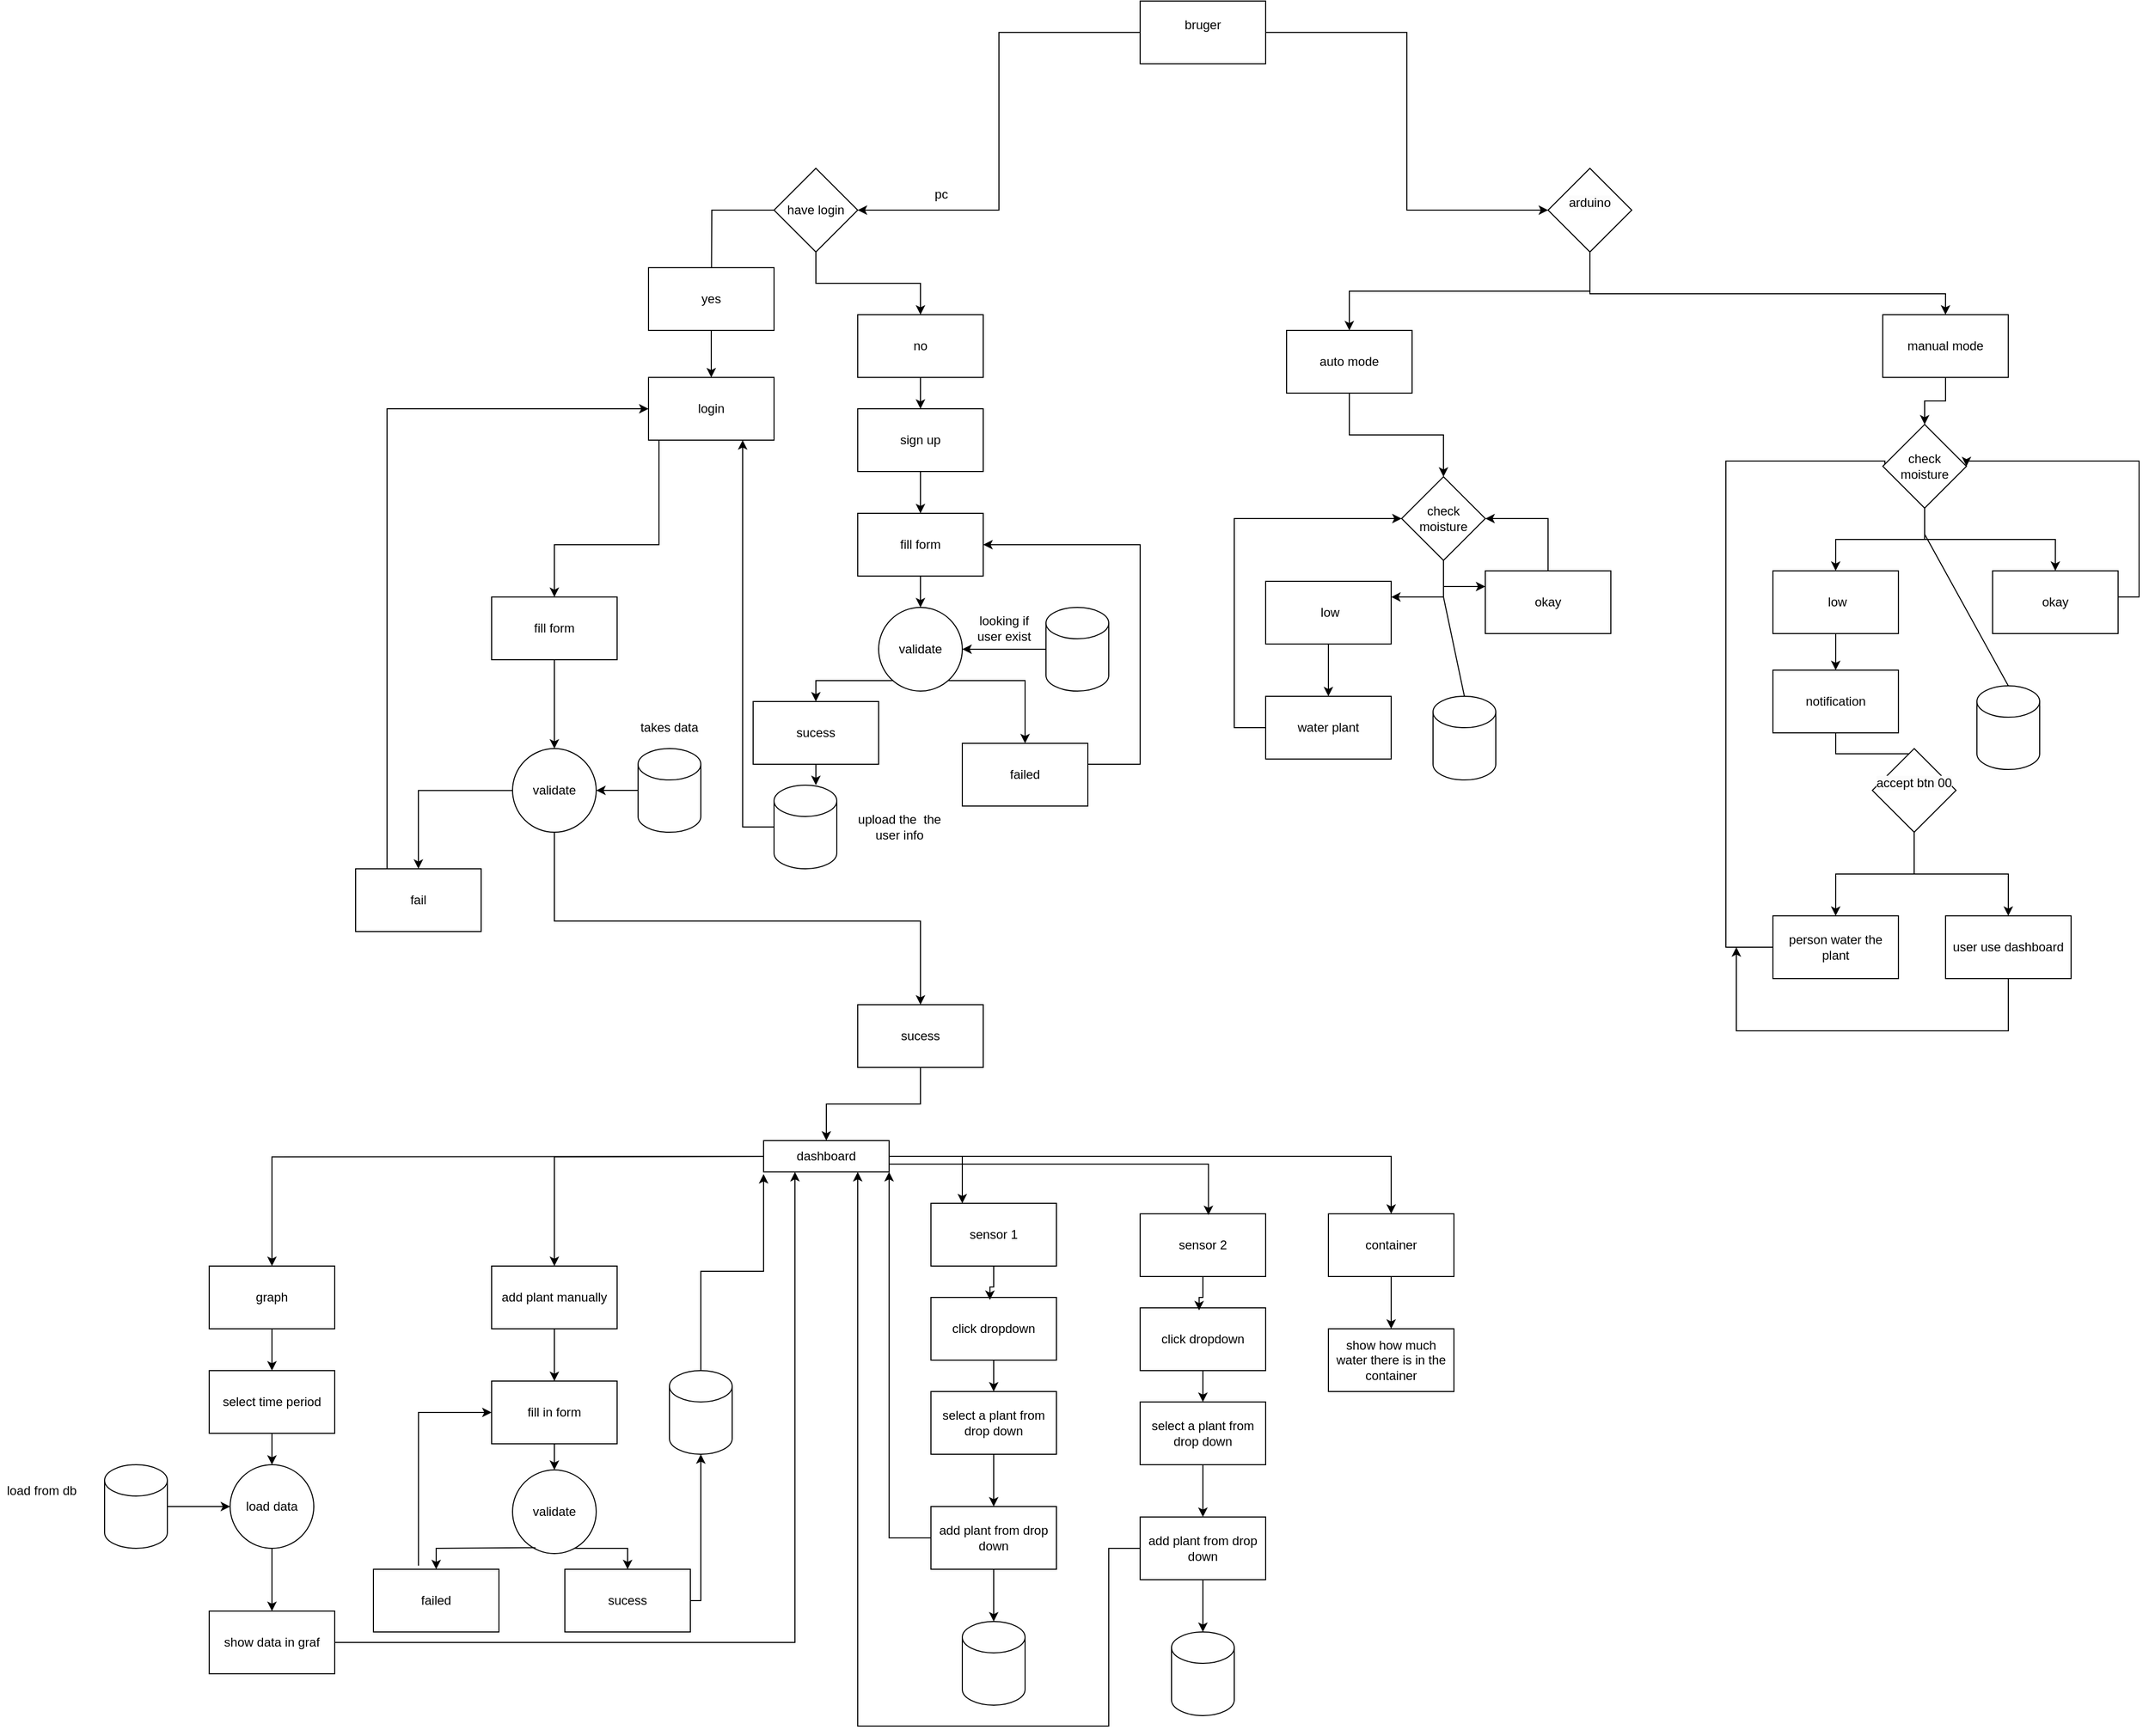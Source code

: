 <mxfile version="24.1.0" type="device">
  <diagram name="Side-1" id="1DClf3jlukeZJflMJpQg">
    <mxGraphModel dx="2501" dy="2013" grid="1" gridSize="10" guides="1" tooltips="1" connect="1" arrows="1" fold="1" page="1" pageScale="1" pageWidth="827" pageHeight="1169" math="0" shadow="0">
      <root>
        <mxCell id="0" />
        <mxCell id="1" parent="0" />
        <mxCell id="9zlRW39zHsfrHtjvYag8-5" style="edgeStyle=orthogonalEdgeStyle;rounded=0;orthogonalLoop=1;jettySize=auto;html=1;entryX=0;entryY=0.5;entryDx=0;entryDy=0;" parent="1" source="9zlRW39zHsfrHtjvYag8-1" target="pwq64sa0CObSFXBNoedR-68" edge="1">
          <mxGeometry relative="1" as="geometry">
            <mxPoint x="710" y="-630" as="targetPoint" />
          </mxGeometry>
        </mxCell>
        <mxCell id="pwq64sa0CObSFXBNoedR-9" style="edgeStyle=orthogonalEdgeStyle;rounded=0;orthogonalLoop=1;jettySize=auto;html=1;entryX=1;entryY=0.5;entryDx=0;entryDy=0;" parent="1" source="9zlRW39zHsfrHtjvYag8-1" target="pwq64sa0CObSFXBNoedR-8" edge="1">
          <mxGeometry relative="1" as="geometry" />
        </mxCell>
        <mxCell id="9zlRW39zHsfrHtjvYag8-1" value="bruger&lt;div&gt;&lt;br&gt;&lt;/div&gt;" style="rounded=0;whiteSpace=wrap;html=1;" parent="1" vertex="1">
          <mxGeometry x="320" y="-830" width="120" height="60" as="geometry" />
        </mxCell>
        <mxCell id="9zlRW39zHsfrHtjvYag8-90" style="edgeStyle=orthogonalEdgeStyle;rounded=0;orthogonalLoop=1;jettySize=auto;html=1;entryX=0.5;entryY=0;entryDx=0;entryDy=0;exitX=0.5;exitY=1;exitDx=0;exitDy=0;" parent="1" source="pwq64sa0CObSFXBNoedR-68" target="9zlRW39zHsfrHtjvYag8-19" edge="1">
          <mxGeometry relative="1" as="geometry">
            <mxPoint x="670" y="-570" as="sourcePoint" />
          </mxGeometry>
        </mxCell>
        <mxCell id="9zlRW39zHsfrHtjvYag8-91" style="edgeStyle=orthogonalEdgeStyle;rounded=0;orthogonalLoop=1;jettySize=auto;html=1;entryX=0.5;entryY=0;entryDx=0;entryDy=0;exitX=0.5;exitY=1;exitDx=0;exitDy=0;" parent="1" source="pwq64sa0CObSFXBNoedR-68" target="9zlRW39zHsfrHtjvYag8-20" edge="1">
          <mxGeometry relative="1" as="geometry">
            <mxPoint x="790" y="-570" as="sourcePoint" />
            <Array as="points">
              <mxPoint x="750" y="-550" />
              <mxPoint x="1090" y="-550" />
            </Array>
          </mxGeometry>
        </mxCell>
        <mxCell id="9zlRW39zHsfrHtjvYag8-100" style="edgeStyle=orthogonalEdgeStyle;rounded=0;orthogonalLoop=1;jettySize=auto;html=1;entryX=0.5;entryY=0;entryDx=0;entryDy=0;exitX=0;exitY=0;exitDx=0;exitDy=0;" parent="1" target="9zlRW39zHsfrHtjvYag8-96" edge="1">
          <mxGeometry relative="1" as="geometry">
            <mxPoint x="-20" y="274.97" as="sourcePoint" />
          </mxGeometry>
        </mxCell>
        <mxCell id="9zlRW39zHsfrHtjvYag8-101" style="edgeStyle=orthogonalEdgeStyle;rounded=0;orthogonalLoop=1;jettySize=auto;html=1;entryX=0.5;entryY=0;entryDx=0;entryDy=0;exitX=0;exitY=0;exitDx=0;exitDy=0;" parent="1" target="9zlRW39zHsfrHtjvYag8-97" edge="1">
          <mxGeometry relative="1" as="geometry">
            <mxPoint x="-20" y="274.97" as="sourcePoint" />
          </mxGeometry>
        </mxCell>
        <mxCell id="9zlRW39zHsfrHtjvYag8-103" style="edgeStyle=orthogonalEdgeStyle;rounded=0;orthogonalLoop=1;jettySize=auto;html=1;entryX=0.5;entryY=0;entryDx=0;entryDy=0;exitX=1;exitY=0.5;exitDx=0;exitDy=0;" parent="1" source="pwq64sa0CObSFXBNoedR-69" target="9zlRW39zHsfrHtjvYag8-99" edge="1">
          <mxGeometry relative="1" as="geometry">
            <mxPoint x="40" y="294.97" as="sourcePoint" />
          </mxGeometry>
        </mxCell>
        <mxCell id="9zlRW39zHsfrHtjvYag8-22" style="edgeStyle=orthogonalEdgeStyle;rounded=0;orthogonalLoop=1;jettySize=auto;html=1;entryX=0.5;entryY=0;entryDx=0;entryDy=0;" parent="1" source="9zlRW39zHsfrHtjvYag8-19" target="pwq64sa0CObSFXBNoedR-53" edge="1">
          <mxGeometry relative="1" as="geometry">
            <mxPoint x="610" y="-384.97" as="targetPoint" />
          </mxGeometry>
        </mxCell>
        <mxCell id="9zlRW39zHsfrHtjvYag8-19" value="auto mode" style="rounded=0;whiteSpace=wrap;html=1;" parent="1" vertex="1">
          <mxGeometry x="460.0" y="-514.97" width="120" height="60" as="geometry" />
        </mxCell>
        <mxCell id="9zlRW39zHsfrHtjvYag8-81" style="edgeStyle=orthogonalEdgeStyle;rounded=0;orthogonalLoop=1;jettySize=auto;html=1;entryX=0.5;entryY=0;entryDx=0;entryDy=0;" parent="1" source="9zlRW39zHsfrHtjvYag8-20" target="pwq64sa0CObSFXBNoedR-46" edge="1">
          <mxGeometry relative="1" as="geometry">
            <mxPoint x="1089.95" y="-414.97" as="targetPoint" />
          </mxGeometry>
        </mxCell>
        <mxCell id="9zlRW39zHsfrHtjvYag8-20" value="manual mode" style="rounded=0;whiteSpace=wrap;html=1;" parent="1" vertex="1">
          <mxGeometry x="1029.95" y="-530" width="120" height="60" as="geometry" />
        </mxCell>
        <mxCell id="pwq64sa0CObSFXBNoedR-58" style="edgeStyle=orthogonalEdgeStyle;rounded=0;orthogonalLoop=1;jettySize=auto;html=1;entryX=0.5;entryY=0;entryDx=0;entryDy=0;" parent="1" source="9zlRW39zHsfrHtjvYag8-23" target="9zlRW39zHsfrHtjvYag8-27" edge="1">
          <mxGeometry relative="1" as="geometry" />
        </mxCell>
        <mxCell id="9zlRW39zHsfrHtjvYag8-23" value="&amp;nbsp;low" style="rounded=0;whiteSpace=wrap;html=1;" parent="1" vertex="1">
          <mxGeometry x="440.0" y="-274.97" width="120" height="60" as="geometry" />
        </mxCell>
        <mxCell id="pwq64sa0CObSFXBNoedR-62" style="edgeStyle=orthogonalEdgeStyle;rounded=0;orthogonalLoop=1;jettySize=auto;html=1;entryX=1;entryY=0.5;entryDx=0;entryDy=0;" parent="1" source="9zlRW39zHsfrHtjvYag8-24" target="pwq64sa0CObSFXBNoedR-53" edge="1">
          <mxGeometry relative="1" as="geometry" />
        </mxCell>
        <mxCell id="9zlRW39zHsfrHtjvYag8-24" value="okay" style="rounded=0;whiteSpace=wrap;html=1;" parent="1" vertex="1">
          <mxGeometry x="650" y="-284.97" width="120" height="60" as="geometry" />
        </mxCell>
        <mxCell id="pwq64sa0CObSFXBNoedR-61" style="edgeStyle=orthogonalEdgeStyle;rounded=0;orthogonalLoop=1;jettySize=auto;html=1;entryX=0;entryY=0.5;entryDx=0;entryDy=0;" parent="1" source="9zlRW39zHsfrHtjvYag8-27" target="pwq64sa0CObSFXBNoedR-53" edge="1">
          <mxGeometry relative="1" as="geometry">
            <Array as="points">
              <mxPoint x="410" y="-134.97" />
              <mxPoint x="410" y="-334.97" />
            </Array>
          </mxGeometry>
        </mxCell>
        <mxCell id="9zlRW39zHsfrHtjvYag8-27" value="water plant" style="rounded=0;whiteSpace=wrap;html=1;" parent="1" vertex="1">
          <mxGeometry x="440.0" y="-164.97" width="120" height="60" as="geometry" />
        </mxCell>
        <mxCell id="9zlRW39zHsfrHtjvYag8-75" style="edgeStyle=orthogonalEdgeStyle;rounded=0;orthogonalLoop=1;jettySize=auto;html=1;entryX=0.5;entryY=0;entryDx=0;entryDy=0;" parent="1" source="9zlRW39zHsfrHtjvYag8-76" target="9zlRW39zHsfrHtjvYag8-82" edge="1">
          <mxGeometry relative="1" as="geometry">
            <mxPoint x="984.95" y="-210.0" as="targetPoint" />
          </mxGeometry>
        </mxCell>
        <mxCell id="9zlRW39zHsfrHtjvYag8-76" value="&amp;nbsp;low" style="rounded=0;whiteSpace=wrap;html=1;" parent="1" vertex="1">
          <mxGeometry x="924.95" y="-284.97" width="120" height="60" as="geometry" />
        </mxCell>
        <mxCell id="9zlRW39zHsfrHtjvYag8-77" style="edgeStyle=orthogonalEdgeStyle;rounded=0;orthogonalLoop=1;jettySize=auto;html=1;entryX=1;entryY=0.5;entryDx=0;entryDy=0;" parent="1" source="9zlRW39zHsfrHtjvYag8-78" target="pwq64sa0CObSFXBNoedR-46" edge="1">
          <mxGeometry relative="1" as="geometry">
            <mxPoint x="1142.99" y="-393.93" as="targetPoint" />
            <Array as="points">
              <mxPoint x="1275" y="-260" />
              <mxPoint x="1275" y="-390" />
              <mxPoint x="1110" y="-390" />
            </Array>
          </mxGeometry>
        </mxCell>
        <mxCell id="9zlRW39zHsfrHtjvYag8-78" value="okay" style="rounded=0;whiteSpace=wrap;html=1;" parent="1" vertex="1">
          <mxGeometry x="1134.95" y="-284.97" width="120" height="60" as="geometry" />
        </mxCell>
        <mxCell id="9zlRW39zHsfrHtjvYag8-79" style="edgeStyle=orthogonalEdgeStyle;rounded=0;orthogonalLoop=1;jettySize=auto;html=1;exitX=0;exitY=0.5;exitDx=0;exitDy=0;entryX=0;entryY=0;entryDx=0;entryDy=0;" parent="1" source="9zlRW39zHsfrHtjvYag8-92" target="pwq64sa0CObSFXBNoedR-46" edge="1">
          <mxGeometry relative="1" as="geometry">
            <mxPoint x="1031.99" y="-387.93" as="targetPoint" />
            <Array as="points">
              <mxPoint x="880" y="75.03" />
              <mxPoint x="880" y="-389.97" />
              <mxPoint x="1032" y="-389.97" />
              <mxPoint x="1032" y="-384.97" />
            </Array>
            <mxPoint x="879.95" y="-20.0" as="sourcePoint" />
          </mxGeometry>
        </mxCell>
        <mxCell id="pwq64sa0CObSFXBNoedR-2" style="edgeStyle=orthogonalEdgeStyle;rounded=0;orthogonalLoop=1;jettySize=auto;html=1;entryX=0.5;entryY=0;entryDx=0;entryDy=0;" parent="1" source="9zlRW39zHsfrHtjvYag8-82" target="pwq64sa0CObSFXBNoedR-50" edge="1">
          <mxGeometry relative="1" as="geometry">
            <mxPoint x="1050" y="-84.97" as="targetPoint" />
          </mxGeometry>
        </mxCell>
        <mxCell id="9zlRW39zHsfrHtjvYag8-82" value="notification" style="rounded=0;whiteSpace=wrap;html=1;" parent="1" vertex="1">
          <mxGeometry x="924.95" y="-190.0" width="120" height="60" as="geometry" />
        </mxCell>
        <mxCell id="9zlRW39zHsfrHtjvYag8-92" value="person water the plant" style="rounded=0;whiteSpace=wrap;html=1;" parent="1" vertex="1">
          <mxGeometry x="924.95" y="45.03" width="120" height="60" as="geometry" />
        </mxCell>
        <mxCell id="pwq64sa0CObSFXBNoedR-6" style="edgeStyle=orthogonalEdgeStyle;rounded=0;orthogonalLoop=1;jettySize=auto;html=1;" parent="1" source="9zlRW39zHsfrHtjvYag8-93" edge="1">
          <mxGeometry relative="1" as="geometry">
            <mxPoint x="890" y="75.03" as="targetPoint" />
            <Array as="points">
              <mxPoint x="1150" y="155.03" />
              <mxPoint x="890" y="155.03" />
            </Array>
          </mxGeometry>
        </mxCell>
        <mxCell id="9zlRW39zHsfrHtjvYag8-93" value="user use dashboard" style="rounded=0;whiteSpace=wrap;html=1;" parent="1" vertex="1">
          <mxGeometry x="1090" y="45.03" width="120" height="60" as="geometry" />
        </mxCell>
        <mxCell id="9zlRW39zHsfrHtjvYag8-126" style="edgeStyle=orthogonalEdgeStyle;rounded=0;orthogonalLoop=1;jettySize=auto;html=1;entryX=0.5;entryY=0;entryDx=0;entryDy=0;" parent="1" source="9zlRW39zHsfrHtjvYag8-96" target="9zlRW39zHsfrHtjvYag8-125" edge="1">
          <mxGeometry relative="1" as="geometry" />
        </mxCell>
        <mxCell id="9zlRW39zHsfrHtjvYag8-96" value="graph" style="rounded=0;whiteSpace=wrap;html=1;" parent="1" vertex="1">
          <mxGeometry x="-570" y="380" width="120" height="60" as="geometry" />
        </mxCell>
        <mxCell id="9zlRW39zHsfrHtjvYag8-117" style="edgeStyle=orthogonalEdgeStyle;rounded=0;orthogonalLoop=1;jettySize=auto;html=1;entryX=0.5;entryY=0;entryDx=0;entryDy=0;" parent="1" source="9zlRW39zHsfrHtjvYag8-97" target="9zlRW39zHsfrHtjvYag8-116" edge="1">
          <mxGeometry relative="1" as="geometry" />
        </mxCell>
        <mxCell id="9zlRW39zHsfrHtjvYag8-97" value="add plant manually" style="rounded=0;whiteSpace=wrap;html=1;" parent="1" vertex="1">
          <mxGeometry x="-300" y="380" width="120" height="60" as="geometry" />
        </mxCell>
        <mxCell id="9zlRW39zHsfrHtjvYag8-105" style="edgeStyle=orthogonalEdgeStyle;rounded=0;orthogonalLoop=1;jettySize=auto;html=1;entryX=0.5;entryY=0;entryDx=0;entryDy=0;" parent="1" source="9zlRW39zHsfrHtjvYag8-98" target="9zlRW39zHsfrHtjvYag8-104" edge="1">
          <mxGeometry relative="1" as="geometry" />
        </mxCell>
        <mxCell id="9zlRW39zHsfrHtjvYag8-98" value="click dropdown" style="rounded=0;whiteSpace=wrap;html=1;" parent="1" vertex="1">
          <mxGeometry x="120" y="410" width="120" height="60" as="geometry" />
        </mxCell>
        <mxCell id="pwq64sa0CObSFXBNoedR-104" style="edgeStyle=orthogonalEdgeStyle;rounded=0;orthogonalLoop=1;jettySize=auto;html=1;entryX=0.5;entryY=0;entryDx=0;entryDy=0;" parent="1" source="9zlRW39zHsfrHtjvYag8-99" target="pwq64sa0CObSFXBNoedR-105" edge="1">
          <mxGeometry relative="1" as="geometry">
            <mxPoint x="560" y="440" as="targetPoint" />
          </mxGeometry>
        </mxCell>
        <mxCell id="9zlRW39zHsfrHtjvYag8-99" value="container" style="rounded=0;whiteSpace=wrap;html=1;" parent="1" vertex="1">
          <mxGeometry x="500" y="330" width="120" height="60" as="geometry" />
        </mxCell>
        <mxCell id="9zlRW39zHsfrHtjvYag8-108" style="edgeStyle=orthogonalEdgeStyle;rounded=0;orthogonalLoop=1;jettySize=auto;html=1;entryX=0.5;entryY=0;entryDx=0;entryDy=0;" parent="1" source="9zlRW39zHsfrHtjvYag8-104" target="9zlRW39zHsfrHtjvYag8-107" edge="1">
          <mxGeometry relative="1" as="geometry" />
        </mxCell>
        <mxCell id="9zlRW39zHsfrHtjvYag8-104" value="select a plant from drop down" style="rounded=0;whiteSpace=wrap;html=1;" parent="1" vertex="1">
          <mxGeometry x="120" y="500" width="120" height="60" as="geometry" />
        </mxCell>
        <mxCell id="9zlRW39zHsfrHtjvYag8-109" style="edgeStyle=orthogonalEdgeStyle;rounded=0;orthogonalLoop=1;jettySize=auto;html=1;entryX=1;entryY=1;entryDx=0;entryDy=0;" parent="1" source="9zlRW39zHsfrHtjvYag8-107" target="pwq64sa0CObSFXBNoedR-69" edge="1">
          <mxGeometry relative="1" as="geometry">
            <Array as="points">
              <mxPoint x="80" y="640" />
            </Array>
            <mxPoint x="-20" y="314.97" as="targetPoint" />
          </mxGeometry>
        </mxCell>
        <mxCell id="9zlRW39zHsfrHtjvYag8-107" value="add plant from drop down" style="rounded=0;whiteSpace=wrap;html=1;" parent="1" vertex="1">
          <mxGeometry x="120" y="610" width="120" height="60" as="geometry" />
        </mxCell>
        <mxCell id="pwq64sa0CObSFXBNoedR-70" style="edgeStyle=orthogonalEdgeStyle;rounded=0;orthogonalLoop=1;jettySize=auto;html=1;entryX=0.5;entryY=0;entryDx=0;entryDy=0;" parent="1" source="9zlRW39zHsfrHtjvYag8-110" target="pwq64sa0CObSFXBNoedR-69" edge="1">
          <mxGeometry relative="1" as="geometry" />
        </mxCell>
        <mxCell id="9zlRW39zHsfrHtjvYag8-110" value="sucess" style="rounded=0;whiteSpace=wrap;html=1;" parent="1" vertex="1">
          <mxGeometry x="50" y="130" width="120" height="60" as="geometry" />
        </mxCell>
        <mxCell id="pwq64sa0CObSFXBNoedR-29" style="edgeStyle=orthogonalEdgeStyle;rounded=0;orthogonalLoop=1;jettySize=auto;html=1;entryX=0.5;entryY=0;entryDx=0;entryDy=0;" parent="1" source="9zlRW39zHsfrHtjvYag8-116" target="pwq64sa0CObSFXBNoedR-28" edge="1">
          <mxGeometry relative="1" as="geometry" />
        </mxCell>
        <mxCell id="9zlRW39zHsfrHtjvYag8-116" value="fill in form" style="rounded=0;whiteSpace=wrap;html=1;" parent="1" vertex="1">
          <mxGeometry x="-300" y="490" width="120" height="60" as="geometry" />
        </mxCell>
        <mxCell id="9zlRW39zHsfrHtjvYag8-122" style="edgeStyle=orthogonalEdgeStyle;rounded=0;orthogonalLoop=1;jettySize=auto;html=1;exitX=0.359;exitY=-0.057;exitDx=0;exitDy=0;entryX=0;entryY=0.5;entryDx=0;entryDy=0;exitPerimeter=0;" parent="1" source="9zlRW39zHsfrHtjvYag8-119" target="9zlRW39zHsfrHtjvYag8-116" edge="1">
          <mxGeometry relative="1" as="geometry">
            <mxPoint x="-430" y="590" as="sourcePoint" />
            <mxPoint x="-290" y="420" as="targetPoint" />
            <Array as="points">
              <mxPoint x="-370" y="520" />
            </Array>
          </mxGeometry>
        </mxCell>
        <mxCell id="9zlRW39zHsfrHtjvYag8-119" value="failed" style="rounded=0;whiteSpace=wrap;html=1;" parent="1" vertex="1">
          <mxGeometry x="-413" y="670" width="120" height="60" as="geometry" />
        </mxCell>
        <mxCell id="9zlRW39zHsfrHtjvYag8-120" value="sucess" style="rounded=0;whiteSpace=wrap;html=1;" parent="1" vertex="1">
          <mxGeometry x="-230" y="670" width="120" height="60" as="geometry" />
        </mxCell>
        <mxCell id="SKhCSX5TVFPyPtVUKftf-15" style="edgeStyle=orthogonalEdgeStyle;rounded=0;orthogonalLoop=1;jettySize=auto;html=1;entryX=0.5;entryY=0;entryDx=0;entryDy=0;" parent="1" source="9zlRW39zHsfrHtjvYag8-125" target="pwq64sa0CObSFXBNoedR-71" edge="1">
          <mxGeometry relative="1" as="geometry" />
        </mxCell>
        <mxCell id="9zlRW39zHsfrHtjvYag8-125" value="select time period" style="rounded=0;whiteSpace=wrap;html=1;" parent="1" vertex="1">
          <mxGeometry x="-570" y="480" width="120" height="60" as="geometry" />
        </mxCell>
        <mxCell id="pwq64sa0CObSFXBNoedR-12" style="edgeStyle=orthogonalEdgeStyle;rounded=0;orthogonalLoop=1;jettySize=auto;html=1;entryX=0.5;entryY=0;entryDx=0;entryDy=0;" parent="1" source="pwq64sa0CObSFXBNoedR-8" edge="1">
          <mxGeometry relative="1" as="geometry">
            <mxPoint x="-90" y="-530" as="targetPoint" />
          </mxGeometry>
        </mxCell>
        <mxCell id="pwq64sa0CObSFXBNoedR-13" style="edgeStyle=orthogonalEdgeStyle;rounded=0;orthogonalLoop=1;jettySize=auto;html=1;entryX=0.5;entryY=0;entryDx=0;entryDy=0;" parent="1" source="pwq64sa0CObSFXBNoedR-8" target="pwq64sa0CObSFXBNoedR-11" edge="1">
          <mxGeometry relative="1" as="geometry">
            <mxPoint x="80" y="-530" as="targetPoint" />
          </mxGeometry>
        </mxCell>
        <mxCell id="pwq64sa0CObSFXBNoedR-8" value="have login" style="rhombus;whiteSpace=wrap;html=1;" parent="1" vertex="1">
          <mxGeometry x="-30" y="-670" width="80" height="80" as="geometry" />
        </mxCell>
        <mxCell id="pwq64sa0CObSFXBNoedR-89" style="edgeStyle=orthogonalEdgeStyle;rounded=0;orthogonalLoop=1;jettySize=auto;html=1;entryX=0.5;entryY=0;entryDx=0;entryDy=0;" parent="1" source="pwq64sa0CObSFXBNoedR-10" target="pwq64sa0CObSFXBNoedR-88" edge="1">
          <mxGeometry relative="1" as="geometry" />
        </mxCell>
        <mxCell id="pwq64sa0CObSFXBNoedR-10" value="yes" style="rounded=0;whiteSpace=wrap;html=1;" parent="1" vertex="1">
          <mxGeometry x="-150" y="-574.97" width="120" height="60" as="geometry" />
        </mxCell>
        <mxCell id="pwq64sa0CObSFXBNoedR-18" style="edgeStyle=orthogonalEdgeStyle;rounded=0;orthogonalLoop=1;jettySize=auto;html=1;entryX=0.5;entryY=0;entryDx=0;entryDy=0;" parent="1" source="pwq64sa0CObSFXBNoedR-11" target="pwq64sa0CObSFXBNoedR-15" edge="1">
          <mxGeometry relative="1" as="geometry" />
        </mxCell>
        <mxCell id="pwq64sa0CObSFXBNoedR-11" value="no" style="rounded=0;whiteSpace=wrap;html=1;" parent="1" vertex="1">
          <mxGeometry x="50" y="-530" width="120" height="60" as="geometry" />
        </mxCell>
        <mxCell id="pwq64sa0CObSFXBNoedR-34" style="edgeStyle=orthogonalEdgeStyle;rounded=0;orthogonalLoop=1;jettySize=auto;html=1;entryX=0.5;entryY=0;entryDx=0;entryDy=0;" parent="1" source="pwq64sa0CObSFXBNoedR-15" target="pwq64sa0CObSFXBNoedR-33" edge="1">
          <mxGeometry relative="1" as="geometry" />
        </mxCell>
        <mxCell id="pwq64sa0CObSFXBNoedR-15" value="sign up" style="rounded=0;whiteSpace=wrap;html=1;" parent="1" vertex="1">
          <mxGeometry x="50" y="-440" width="120" height="60" as="geometry" />
        </mxCell>
        <mxCell id="pwq64sa0CObSFXBNoedR-19" value="sucess" style="rounded=0;whiteSpace=wrap;html=1;" parent="1" vertex="1">
          <mxGeometry x="-50" y="-160" width="120" height="60" as="geometry" />
        </mxCell>
        <mxCell id="pwq64sa0CObSFXBNoedR-42" style="edgeStyle=orthogonalEdgeStyle;rounded=0;orthogonalLoop=1;jettySize=auto;html=1;entryX=1;entryY=0.5;entryDx=0;entryDy=0;" parent="1" source="pwq64sa0CObSFXBNoedR-23" target="pwq64sa0CObSFXBNoedR-33" edge="1">
          <mxGeometry relative="1" as="geometry">
            <Array as="points">
              <mxPoint x="320" y="-100" />
              <mxPoint x="320" y="-310" />
            </Array>
          </mxGeometry>
        </mxCell>
        <mxCell id="pwq64sa0CObSFXBNoedR-23" value="failed" style="rounded=0;whiteSpace=wrap;html=1;" parent="1" vertex="1">
          <mxGeometry x="150" y="-120" width="120" height="60" as="geometry" />
        </mxCell>
        <mxCell id="pwq64sa0CObSFXBNoedR-30" style="edgeStyle=orthogonalEdgeStyle;rounded=0;orthogonalLoop=1;jettySize=auto;html=1;" parent="1" source="pwq64sa0CObSFXBNoedR-28" edge="1">
          <mxGeometry relative="1" as="geometry">
            <mxPoint x="-170" y="670" as="targetPoint" />
            <Array as="points">
              <mxPoint x="-170" y="650" />
            </Array>
          </mxGeometry>
        </mxCell>
        <mxCell id="pwq64sa0CObSFXBNoedR-28" value="validate" style="ellipse;whiteSpace=wrap;html=1;aspect=fixed;" parent="1" vertex="1">
          <mxGeometry x="-280" y="574.97" width="80" height="80" as="geometry" />
        </mxCell>
        <mxCell id="pwq64sa0CObSFXBNoedR-31" style="edgeStyle=orthogonalEdgeStyle;rounded=0;orthogonalLoop=1;jettySize=auto;html=1;exitX=0.274;exitY=0.93;exitDx=0;exitDy=0;entryX=0.5;entryY=0;entryDx=0;entryDy=0;exitPerimeter=0;" parent="1" source="pwq64sa0CObSFXBNoedR-28" target="9zlRW39zHsfrHtjvYag8-119" edge="1">
          <mxGeometry relative="1" as="geometry">
            <mxPoint x="-330" y="650" as="targetPoint" />
            <Array as="points">
              <mxPoint x="-268" y="649" />
              <mxPoint x="-353" y="650" />
            </Array>
          </mxGeometry>
        </mxCell>
        <mxCell id="pwq64sa0CObSFXBNoedR-36" style="edgeStyle=orthogonalEdgeStyle;rounded=0;orthogonalLoop=1;jettySize=auto;html=1;entryX=0.5;entryY=0;entryDx=0;entryDy=0;" parent="1" source="pwq64sa0CObSFXBNoedR-33" target="pwq64sa0CObSFXBNoedR-35" edge="1">
          <mxGeometry relative="1" as="geometry" />
        </mxCell>
        <mxCell id="pwq64sa0CObSFXBNoedR-33" value="fill form" style="rounded=0;whiteSpace=wrap;html=1;" parent="1" vertex="1">
          <mxGeometry x="50" y="-340" width="120" height="60" as="geometry" />
        </mxCell>
        <mxCell id="pwq64sa0CObSFXBNoedR-38" style="edgeStyle=orthogonalEdgeStyle;rounded=0;orthogonalLoop=1;jettySize=auto;html=1;entryX=0.5;entryY=0;entryDx=0;entryDy=0;" parent="1" source="pwq64sa0CObSFXBNoedR-35" target="pwq64sa0CObSFXBNoedR-19" edge="1">
          <mxGeometry relative="1" as="geometry">
            <Array as="points">
              <mxPoint x="10" y="-180" />
            </Array>
          </mxGeometry>
        </mxCell>
        <mxCell id="pwq64sa0CObSFXBNoedR-41" style="edgeStyle=orthogonalEdgeStyle;rounded=0;orthogonalLoop=1;jettySize=auto;html=1;entryX=0.5;entryY=0;entryDx=0;entryDy=0;" parent="1" source="pwq64sa0CObSFXBNoedR-35" target="pwq64sa0CObSFXBNoedR-23" edge="1">
          <mxGeometry relative="1" as="geometry">
            <Array as="points">
              <mxPoint x="210" y="-180" />
            </Array>
          </mxGeometry>
        </mxCell>
        <mxCell id="pwq64sa0CObSFXBNoedR-35" value="validate" style="ellipse;whiteSpace=wrap;html=1;aspect=fixed;" parent="1" vertex="1">
          <mxGeometry x="70" y="-250" width="80" height="80" as="geometry" />
        </mxCell>
        <mxCell id="pwq64sa0CObSFXBNoedR-97" style="edgeStyle=orthogonalEdgeStyle;rounded=0;orthogonalLoop=1;jettySize=auto;html=1;entryX=0.75;entryY=1;entryDx=0;entryDy=0;" parent="1" source="pwq64sa0CObSFXBNoedR-37" target="pwq64sa0CObSFXBNoedR-88" edge="1">
          <mxGeometry relative="1" as="geometry">
            <Array as="points">
              <mxPoint x="-60" y="-40" />
            </Array>
          </mxGeometry>
        </mxCell>
        <mxCell id="pwq64sa0CObSFXBNoedR-37" value="" style="shape=cylinder3;whiteSpace=wrap;html=1;boundedLbl=1;backgroundOutline=1;size=15;" parent="1" vertex="1">
          <mxGeometry x="-30" y="-80" width="60" height="80" as="geometry" />
        </mxCell>
        <mxCell id="pwq64sa0CObSFXBNoedR-39" style="edgeStyle=orthogonalEdgeStyle;rounded=0;orthogonalLoop=1;jettySize=auto;html=1;" parent="1" source="pwq64sa0CObSFXBNoedR-19" edge="1">
          <mxGeometry relative="1" as="geometry">
            <mxPoint x="10" y="-80" as="targetPoint" />
          </mxGeometry>
        </mxCell>
        <mxCell id="pwq64sa0CObSFXBNoedR-47" style="edgeStyle=orthogonalEdgeStyle;rounded=0;orthogonalLoop=1;jettySize=auto;html=1;entryX=0.5;entryY=0;entryDx=0;entryDy=0;" parent="1" source="pwq64sa0CObSFXBNoedR-46" target="9zlRW39zHsfrHtjvYag8-76" edge="1">
          <mxGeometry relative="1" as="geometry" />
        </mxCell>
        <mxCell id="pwq64sa0CObSFXBNoedR-49" style="edgeStyle=orthogonalEdgeStyle;rounded=0;orthogonalLoop=1;jettySize=auto;html=1;entryX=0.5;entryY=0;entryDx=0;entryDy=0;exitX=0.5;exitY=1;exitDx=0;exitDy=0;" parent="1" source="pwq64sa0CObSFXBNoedR-46" target="9zlRW39zHsfrHtjvYag8-78" edge="1">
          <mxGeometry relative="1" as="geometry" />
        </mxCell>
        <mxCell id="pwq64sa0CObSFXBNoedR-46" value="check moisture" style="rhombus;whiteSpace=wrap;html=1;" parent="1" vertex="1">
          <mxGeometry x="1030" y="-424.97" width="80" height="80" as="geometry" />
        </mxCell>
        <mxCell id="pwq64sa0CObSFXBNoedR-51" style="edgeStyle=orthogonalEdgeStyle;rounded=0;orthogonalLoop=1;jettySize=auto;html=1;entryX=0.5;entryY=0;entryDx=0;entryDy=0;" parent="1" source="pwq64sa0CObSFXBNoedR-50" target="9zlRW39zHsfrHtjvYag8-92" edge="1">
          <mxGeometry relative="1" as="geometry" />
        </mxCell>
        <mxCell id="pwq64sa0CObSFXBNoedR-52" style="edgeStyle=orthogonalEdgeStyle;rounded=0;orthogonalLoop=1;jettySize=auto;html=1;entryX=0.5;entryY=0;entryDx=0;entryDy=0;" parent="1" source="pwq64sa0CObSFXBNoedR-50" target="9zlRW39zHsfrHtjvYag8-93" edge="1">
          <mxGeometry relative="1" as="geometry" />
        </mxCell>
        <mxCell id="pwq64sa0CObSFXBNoedR-50" value="&#xa;&lt;span style=&quot;color: rgb(0, 0, 0); font-family: Helvetica; font-size: 12px; font-style: normal; font-variant-ligatures: normal; font-variant-caps: normal; font-weight: 400; letter-spacing: normal; orphans: 2; text-align: center; text-indent: 0px; text-transform: none; widows: 2; word-spacing: 0px; -webkit-text-stroke-width: 0px; white-space: normal; background-color: rgb(251, 251, 251); text-decoration-thickness: initial; text-decoration-style: initial; text-decoration-color: initial; display: inline !important; float: none;&quot;&gt;accept btn 00&lt;/span&gt;&#xa;&#xa;" style="rhombus;whiteSpace=wrap;html=1;" parent="1" vertex="1">
          <mxGeometry x="1020" y="-114.97" width="80" height="80" as="geometry" />
        </mxCell>
        <mxCell id="pwq64sa0CObSFXBNoedR-56" style="edgeStyle=orthogonalEdgeStyle;rounded=0;orthogonalLoop=1;jettySize=auto;html=1;entryX=0;entryY=0.25;entryDx=0;entryDy=0;" parent="1" source="pwq64sa0CObSFXBNoedR-53" target="9zlRW39zHsfrHtjvYag8-24" edge="1">
          <mxGeometry relative="1" as="geometry" />
        </mxCell>
        <mxCell id="pwq64sa0CObSFXBNoedR-57" style="edgeStyle=orthogonalEdgeStyle;rounded=0;orthogonalLoop=1;jettySize=auto;html=1;entryX=1;entryY=0.25;entryDx=0;entryDy=0;exitX=0.5;exitY=1;exitDx=0;exitDy=0;" parent="1" source="pwq64sa0CObSFXBNoedR-53" target="9zlRW39zHsfrHtjvYag8-23" edge="1">
          <mxGeometry relative="1" as="geometry">
            <Array as="points">
              <mxPoint x="610" y="-260" />
            </Array>
          </mxGeometry>
        </mxCell>
        <mxCell id="pwq64sa0CObSFXBNoedR-53" value="check moisture" style="rhombus;whiteSpace=wrap;html=1;" parent="1" vertex="1">
          <mxGeometry x="570" y="-374.97" width="80" height="80" as="geometry" />
        </mxCell>
        <mxCell id="pwq64sa0CObSFXBNoedR-54" value="" style="shape=cylinder3;whiteSpace=wrap;html=1;boundedLbl=1;backgroundOutline=1;size=15;" parent="1" vertex="1">
          <mxGeometry x="600" y="-164.97" width="60" height="80" as="geometry" />
        </mxCell>
        <mxCell id="pwq64sa0CObSFXBNoedR-63" value="" style="shape=cylinder3;whiteSpace=wrap;html=1;boundedLbl=1;backgroundOutline=1;size=15;" parent="1" vertex="1">
          <mxGeometry x="150" y="720" width="60" height="80" as="geometry" />
        </mxCell>
        <mxCell id="pwq64sa0CObSFXBNoedR-64" style="edgeStyle=orthogonalEdgeStyle;rounded=0;orthogonalLoop=1;jettySize=auto;html=1;entryX=0.5;entryY=0;entryDx=0;entryDy=0;entryPerimeter=0;" parent="1" source="9zlRW39zHsfrHtjvYag8-107" target="pwq64sa0CObSFXBNoedR-63" edge="1">
          <mxGeometry relative="1" as="geometry" />
        </mxCell>
        <mxCell id="pwq64sa0CObSFXBNoedR-67" style="edgeStyle=orthogonalEdgeStyle;rounded=0;orthogonalLoop=1;jettySize=auto;html=1;exitX=0.5;exitY=0;exitDx=0;exitDy=0;exitPerimeter=0;" parent="1" source="pwq64sa0CObSFXBNoedR-65" edge="1">
          <mxGeometry relative="1" as="geometry">
            <mxPoint x="-40" y="292" as="targetPoint" />
            <Array as="points">
              <mxPoint x="-100" y="385" />
              <mxPoint x="-40" y="385" />
              <mxPoint x="-40" y="292" />
            </Array>
          </mxGeometry>
        </mxCell>
        <mxCell id="pwq64sa0CObSFXBNoedR-65" value="" style="shape=cylinder3;whiteSpace=wrap;html=1;boundedLbl=1;backgroundOutline=1;size=15;" parent="1" vertex="1">
          <mxGeometry x="-130" y="480" width="60" height="80" as="geometry" />
        </mxCell>
        <mxCell id="pwq64sa0CObSFXBNoedR-66" style="edgeStyle=orthogonalEdgeStyle;rounded=0;orthogonalLoop=1;jettySize=auto;html=1;entryX=0.5;entryY=1;entryDx=0;entryDy=0;entryPerimeter=0;" parent="1" source="9zlRW39zHsfrHtjvYag8-120" target="pwq64sa0CObSFXBNoedR-65" edge="1">
          <mxGeometry relative="1" as="geometry">
            <Array as="points">
              <mxPoint x="-100" y="700" />
            </Array>
          </mxGeometry>
        </mxCell>
        <mxCell id="pwq64sa0CObSFXBNoedR-68" value="&#xa;&lt;span style=&quot;color: rgb(0, 0, 0); font-family: Helvetica; font-size: 12px; font-style: normal; font-variant-ligatures: normal; font-variant-caps: normal; font-weight: 400; letter-spacing: normal; orphans: 2; text-align: center; text-indent: 0px; text-transform: none; widows: 2; word-spacing: 0px; -webkit-text-stroke-width: 0px; white-space: normal; background-color: rgb(251, 251, 251); text-decoration-thickness: initial; text-decoration-style: initial; text-decoration-color: initial; display: inline !important; float: none;&quot;&gt;arduino&lt;/span&gt;&#xa;&#xa;" style="rhombus;whiteSpace=wrap;html=1;" parent="1" vertex="1">
          <mxGeometry x="710" y="-670" width="80" height="80" as="geometry" />
        </mxCell>
        <mxCell id="YuXL9b2a0F_cXSfwDGwj-2" style="edgeStyle=orthogonalEdgeStyle;rounded=0;orthogonalLoop=1;jettySize=auto;html=1;entryX=0.25;entryY=0;entryDx=0;entryDy=0;" parent="1" source="pwq64sa0CObSFXBNoedR-69" target="YuXL9b2a0F_cXSfwDGwj-1" edge="1">
          <mxGeometry relative="1" as="geometry" />
        </mxCell>
        <mxCell id="pwq64sa0CObSFXBNoedR-69" value="dashboard" style="rounded=0;whiteSpace=wrap;html=1;" parent="1" vertex="1">
          <mxGeometry x="-40" y="260" width="120" height="30" as="geometry" />
        </mxCell>
        <mxCell id="SKhCSX5TVFPyPtVUKftf-14" style="edgeStyle=orthogonalEdgeStyle;rounded=0;orthogonalLoop=1;jettySize=auto;html=1;entryX=0.5;entryY=0;entryDx=0;entryDy=0;" parent="1" source="pwq64sa0CObSFXBNoedR-71" target="SKhCSX5TVFPyPtVUKftf-13" edge="1">
          <mxGeometry relative="1" as="geometry" />
        </mxCell>
        <mxCell id="pwq64sa0CObSFXBNoedR-71" value="load data" style="ellipse;whiteSpace=wrap;html=1;aspect=fixed;" parent="1" vertex="1">
          <mxGeometry x="-550" y="570" width="80" height="80" as="geometry" />
        </mxCell>
        <mxCell id="pwq64sa0CObSFXBNoedR-92" style="edgeStyle=orthogonalEdgeStyle;rounded=0;orthogonalLoop=1;jettySize=auto;html=1;entryX=0.5;entryY=0;entryDx=0;entryDy=0;" parent="1" source="pwq64sa0CObSFXBNoedR-74" target="pwq64sa0CObSFXBNoedR-91" edge="1">
          <mxGeometry relative="1" as="geometry" />
        </mxCell>
        <mxCell id="pwq64sa0CObSFXBNoedR-94" style="edgeStyle=orthogonalEdgeStyle;rounded=0;orthogonalLoop=1;jettySize=auto;html=1;entryX=0.5;entryY=0;entryDx=0;entryDy=0;" parent="1" source="pwq64sa0CObSFXBNoedR-74" target="9zlRW39zHsfrHtjvYag8-110" edge="1">
          <mxGeometry relative="1" as="geometry">
            <Array as="points">
              <mxPoint x="-240" y="50" />
              <mxPoint x="110" y="50" />
            </Array>
          </mxGeometry>
        </mxCell>
        <mxCell id="pwq64sa0CObSFXBNoedR-74" value="validate" style="ellipse;whiteSpace=wrap;html=1;aspect=fixed;" parent="1" vertex="1">
          <mxGeometry x="-280" y="-114.94" width="80" height="80" as="geometry" />
        </mxCell>
        <mxCell id="pwq64sa0CObSFXBNoedR-86" style="edgeStyle=orthogonalEdgeStyle;rounded=0;orthogonalLoop=1;jettySize=auto;html=1;entryX=0.5;entryY=0;entryDx=0;entryDy=0;" parent="1" source="pwq64sa0CObSFXBNoedR-83" target="pwq64sa0CObSFXBNoedR-74" edge="1">
          <mxGeometry relative="1" as="geometry" />
        </mxCell>
        <mxCell id="pwq64sa0CObSFXBNoedR-83" value="fill form" style="rounded=0;whiteSpace=wrap;html=1;" parent="1" vertex="1">
          <mxGeometry x="-300" y="-259.97" width="120" height="60" as="geometry" />
        </mxCell>
        <mxCell id="pwq64sa0CObSFXBNoedR-90" style="edgeStyle=orthogonalEdgeStyle;rounded=0;orthogonalLoop=1;jettySize=auto;html=1;entryX=0.5;entryY=0;entryDx=0;entryDy=0;" parent="1" source="pwq64sa0CObSFXBNoedR-88" target="pwq64sa0CObSFXBNoedR-83" edge="1">
          <mxGeometry relative="1" as="geometry">
            <Array as="points">
              <mxPoint x="-140" y="-310" />
            </Array>
          </mxGeometry>
        </mxCell>
        <mxCell id="pwq64sa0CObSFXBNoedR-88" value="login" style="rounded=0;whiteSpace=wrap;html=1;" parent="1" vertex="1">
          <mxGeometry x="-150" y="-470" width="120" height="60" as="geometry" />
        </mxCell>
        <mxCell id="pwq64sa0CObSFXBNoedR-93" style="edgeStyle=orthogonalEdgeStyle;rounded=0;orthogonalLoop=1;jettySize=auto;html=1;exitX=0.25;exitY=0;exitDx=0;exitDy=0;entryX=0;entryY=0.5;entryDx=0;entryDy=0;" parent="1" source="pwq64sa0CObSFXBNoedR-91" target="pwq64sa0CObSFXBNoedR-88" edge="1">
          <mxGeometry relative="1" as="geometry">
            <Array as="points">
              <mxPoint x="-400" y="-440" />
            </Array>
          </mxGeometry>
        </mxCell>
        <mxCell id="pwq64sa0CObSFXBNoedR-91" value="fail" style="rounded=0;whiteSpace=wrap;html=1;" parent="1" vertex="1">
          <mxGeometry x="-430" y="0.03" width="120" height="60" as="geometry" />
        </mxCell>
        <mxCell id="pwq64sa0CObSFXBNoedR-98" value="pc" style="text;html=1;align=center;verticalAlign=middle;whiteSpace=wrap;rounded=0;" parent="1" vertex="1">
          <mxGeometry x="100" y="-660" width="60" height="30" as="geometry" />
        </mxCell>
        <mxCell id="pwq64sa0CObSFXBNoedR-100" value="" style="shape=cylinder3;whiteSpace=wrap;html=1;boundedLbl=1;backgroundOutline=1;size=15;" parent="1" vertex="1">
          <mxGeometry x="1120" y="-174.97" width="60" height="80" as="geometry" />
        </mxCell>
        <mxCell id="pwq64sa0CObSFXBNoedR-102" value="" style="endArrow=none;html=1;rounded=0;exitX=0.5;exitY=0;exitDx=0;exitDy=0;exitPerimeter=0;" parent="1" source="pwq64sa0CObSFXBNoedR-100" edge="1">
          <mxGeometry width="50" height="50" relative="1" as="geometry">
            <mxPoint x="1130" y="-170" as="sourcePoint" />
            <mxPoint x="1070" y="-320" as="targetPoint" />
          </mxGeometry>
        </mxCell>
        <mxCell id="pwq64sa0CObSFXBNoedR-105" value="show how much water there is in the container" style="rounded=0;whiteSpace=wrap;html=1;" parent="1" vertex="1">
          <mxGeometry x="500" y="440" width="120" height="60" as="geometry" />
        </mxCell>
        <mxCell id="pwq64sa0CObSFXBNoedR-107" value="" style="endArrow=none;html=1;rounded=0;exitX=0.5;exitY=0;exitDx=0;exitDy=0;exitPerimeter=0;" parent="1" source="pwq64sa0CObSFXBNoedR-54" edge="1">
          <mxGeometry width="50" height="50" relative="1" as="geometry">
            <mxPoint x="710" y="-60" as="sourcePoint" />
            <mxPoint x="610" y="-260" as="targetPoint" />
          </mxGeometry>
        </mxCell>
        <mxCell id="YuXL9b2a0F_cXSfwDGwj-1" value="sensor 1" style="rounded=0;whiteSpace=wrap;html=1;" parent="1" vertex="1">
          <mxGeometry x="120" y="320" width="120" height="60" as="geometry" />
        </mxCell>
        <mxCell id="YuXL9b2a0F_cXSfwDGwj-3" style="edgeStyle=orthogonalEdgeStyle;rounded=0;orthogonalLoop=1;jettySize=auto;html=1;entryX=0.47;entryY=0.04;entryDx=0;entryDy=0;entryPerimeter=0;" parent="1" source="YuXL9b2a0F_cXSfwDGwj-1" target="9zlRW39zHsfrHtjvYag8-98" edge="1">
          <mxGeometry relative="1" as="geometry" />
        </mxCell>
        <mxCell id="YuXL9b2a0F_cXSfwDGwj-6" style="edgeStyle=orthogonalEdgeStyle;rounded=0;orthogonalLoop=1;jettySize=auto;html=1;entryX=0;entryY=0.5;entryDx=0;entryDy=0;" parent="1" source="YuXL9b2a0F_cXSfwDGwj-4" target="pwq64sa0CObSFXBNoedR-71" edge="1">
          <mxGeometry relative="1" as="geometry" />
        </mxCell>
        <mxCell id="YuXL9b2a0F_cXSfwDGwj-4" value="" style="shape=cylinder3;whiteSpace=wrap;html=1;boundedLbl=1;backgroundOutline=1;size=15;" parent="1" vertex="1">
          <mxGeometry x="-670" y="570" width="60" height="80" as="geometry" />
        </mxCell>
        <mxCell id="YuXL9b2a0F_cXSfwDGwj-7" style="edgeStyle=orthogonalEdgeStyle;rounded=0;orthogonalLoop=1;jettySize=auto;html=1;entryX=0.5;entryY=0;entryDx=0;entryDy=0;" parent="1" source="YuXL9b2a0F_cXSfwDGwj-8" target="YuXL9b2a0F_cXSfwDGwj-10" edge="1">
          <mxGeometry relative="1" as="geometry" />
        </mxCell>
        <mxCell id="YuXL9b2a0F_cXSfwDGwj-8" value="click dropdown" style="rounded=0;whiteSpace=wrap;html=1;" parent="1" vertex="1">
          <mxGeometry x="320" y="420" width="120" height="60" as="geometry" />
        </mxCell>
        <mxCell id="YuXL9b2a0F_cXSfwDGwj-9" style="edgeStyle=orthogonalEdgeStyle;rounded=0;orthogonalLoop=1;jettySize=auto;html=1;entryX=0.5;entryY=0;entryDx=0;entryDy=0;" parent="1" source="YuXL9b2a0F_cXSfwDGwj-10" target="YuXL9b2a0F_cXSfwDGwj-11" edge="1">
          <mxGeometry relative="1" as="geometry" />
        </mxCell>
        <mxCell id="YuXL9b2a0F_cXSfwDGwj-10" value="select a plant from drop down" style="rounded=0;whiteSpace=wrap;html=1;" parent="1" vertex="1">
          <mxGeometry x="320" y="510" width="120" height="60" as="geometry" />
        </mxCell>
        <mxCell id="SKhCSX5TVFPyPtVUKftf-16" style="edgeStyle=orthogonalEdgeStyle;rounded=0;orthogonalLoop=1;jettySize=auto;html=1;entryX=0.75;entryY=1;entryDx=0;entryDy=0;" parent="1" source="YuXL9b2a0F_cXSfwDGwj-11" target="pwq64sa0CObSFXBNoedR-69" edge="1">
          <mxGeometry relative="1" as="geometry">
            <Array as="points">
              <mxPoint x="290" y="650" />
              <mxPoint x="290" y="820" />
              <mxPoint x="50" y="820" />
            </Array>
          </mxGeometry>
        </mxCell>
        <mxCell id="YuXL9b2a0F_cXSfwDGwj-11" value="add plant from drop down" style="rounded=0;whiteSpace=wrap;html=1;" parent="1" vertex="1">
          <mxGeometry x="320" y="620" width="120" height="60" as="geometry" />
        </mxCell>
        <mxCell id="YuXL9b2a0F_cXSfwDGwj-12" value="" style="shape=cylinder3;whiteSpace=wrap;html=1;boundedLbl=1;backgroundOutline=1;size=15;" parent="1" vertex="1">
          <mxGeometry x="350" y="730" width="60" height="80" as="geometry" />
        </mxCell>
        <mxCell id="YuXL9b2a0F_cXSfwDGwj-13" style="edgeStyle=orthogonalEdgeStyle;rounded=0;orthogonalLoop=1;jettySize=auto;html=1;entryX=0.5;entryY=0;entryDx=0;entryDy=0;entryPerimeter=0;" parent="1" source="YuXL9b2a0F_cXSfwDGwj-11" target="YuXL9b2a0F_cXSfwDGwj-12" edge="1">
          <mxGeometry relative="1" as="geometry" />
        </mxCell>
        <mxCell id="YuXL9b2a0F_cXSfwDGwj-14" value="sensor 2" style="rounded=0;whiteSpace=wrap;html=1;" parent="1" vertex="1">
          <mxGeometry x="320" y="330" width="120" height="60" as="geometry" />
        </mxCell>
        <mxCell id="YuXL9b2a0F_cXSfwDGwj-15" style="edgeStyle=orthogonalEdgeStyle;rounded=0;orthogonalLoop=1;jettySize=auto;html=1;entryX=0.47;entryY=0.04;entryDx=0;entryDy=0;entryPerimeter=0;" parent="1" source="YuXL9b2a0F_cXSfwDGwj-14" target="YuXL9b2a0F_cXSfwDGwj-8" edge="1">
          <mxGeometry relative="1" as="geometry" />
        </mxCell>
        <mxCell id="YuXL9b2a0F_cXSfwDGwj-16" style="edgeStyle=orthogonalEdgeStyle;rounded=0;orthogonalLoop=1;jettySize=auto;html=1;exitX=1;exitY=0.75;exitDx=0;exitDy=0;entryX=0.544;entryY=0.02;entryDx=0;entryDy=0;entryPerimeter=0;" parent="1" source="pwq64sa0CObSFXBNoedR-69" target="YuXL9b2a0F_cXSfwDGwj-14" edge="1">
          <mxGeometry relative="1" as="geometry" />
        </mxCell>
        <mxCell id="SKhCSX5TVFPyPtVUKftf-1" value="load from db" style="text;html=1;align=center;verticalAlign=middle;whiteSpace=wrap;rounded=0;" parent="1" vertex="1">
          <mxGeometry x="-770" y="580" width="80" height="30" as="geometry" />
        </mxCell>
        <mxCell id="SKhCSX5TVFPyPtVUKftf-11" style="edgeStyle=orthogonalEdgeStyle;rounded=0;orthogonalLoop=1;jettySize=auto;html=1;entryX=1;entryY=0.5;entryDx=0;entryDy=0;" parent="1" source="SKhCSX5TVFPyPtVUKftf-2" target="pwq64sa0CObSFXBNoedR-74" edge="1">
          <mxGeometry relative="1" as="geometry" />
        </mxCell>
        <mxCell id="SKhCSX5TVFPyPtVUKftf-2" value="" style="shape=cylinder3;whiteSpace=wrap;html=1;boundedLbl=1;backgroundOutline=1;size=15;" parent="1" vertex="1">
          <mxGeometry x="-160" y="-114.97" width="60" height="80" as="geometry" />
        </mxCell>
        <mxCell id="SKhCSX5TVFPyPtVUKftf-12" style="edgeStyle=orthogonalEdgeStyle;rounded=0;orthogonalLoop=1;jettySize=auto;html=1;entryX=1;entryY=0.5;entryDx=0;entryDy=0;" parent="1" source="SKhCSX5TVFPyPtVUKftf-6" target="pwq64sa0CObSFXBNoedR-35" edge="1">
          <mxGeometry relative="1" as="geometry" />
        </mxCell>
        <mxCell id="SKhCSX5TVFPyPtVUKftf-6" value="" style="shape=cylinder3;whiteSpace=wrap;html=1;boundedLbl=1;backgroundOutline=1;size=15;" parent="1" vertex="1">
          <mxGeometry x="230" y="-250" width="60" height="80" as="geometry" />
        </mxCell>
        <mxCell id="SKhCSX5TVFPyPtVUKftf-8" value="looking if user exist" style="text;html=1;align=center;verticalAlign=middle;whiteSpace=wrap;rounded=0;" parent="1" vertex="1">
          <mxGeometry x="160" y="-244.97" width="60" height="30" as="geometry" />
        </mxCell>
        <mxCell id="SKhCSX5TVFPyPtVUKftf-9" value="upload the&amp;nbsp; the user info" style="text;html=1;align=center;verticalAlign=middle;whiteSpace=wrap;rounded=0;" parent="1" vertex="1">
          <mxGeometry x="40" y="-55" width="100" height="30" as="geometry" />
        </mxCell>
        <mxCell id="SKhCSX5TVFPyPtVUKftf-10" value="takes data" style="text;html=1;align=center;verticalAlign=middle;whiteSpace=wrap;rounded=0;" parent="1" vertex="1">
          <mxGeometry x="-160" y="-149.97" width="60" height="30" as="geometry" />
        </mxCell>
        <mxCell id="SKhCSX5TVFPyPtVUKftf-17" style="edgeStyle=orthogonalEdgeStyle;rounded=0;orthogonalLoop=1;jettySize=auto;html=1;entryX=0.25;entryY=1;entryDx=0;entryDy=0;" parent="1" source="SKhCSX5TVFPyPtVUKftf-13" target="pwq64sa0CObSFXBNoedR-69" edge="1">
          <mxGeometry relative="1" as="geometry" />
        </mxCell>
        <mxCell id="SKhCSX5TVFPyPtVUKftf-13" value="show data in graf" style="rounded=0;whiteSpace=wrap;html=1;" parent="1" vertex="1">
          <mxGeometry x="-570" y="710" width="120" height="60" as="geometry" />
        </mxCell>
      </root>
    </mxGraphModel>
  </diagram>
</mxfile>
